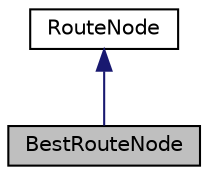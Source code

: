 digraph "BestRouteNode"
{
 // LATEX_PDF_SIZE
  edge [fontname="Helvetica",fontsize="10",labelfontname="Helvetica",labelfontsize="10"];
  node [fontname="Helvetica",fontsize="10",shape=record];
  Node1 [label="BestRouteNode",height=0.2,width=0.4,color="black", fillcolor="grey75", style="filled", fontcolor="black",tooltip="A node in the route tree that keeps track of the best route."];
  Node2 -> Node1 [dir="back",color="midnightblue",fontsize="10",style="solid",fontname="Helvetica"];
  Node2 [label="RouteNode",height=0.2,width=0.4,color="black", fillcolor="white", style="filled",URL="$classRouteNode.html",tooltip=" "];
}
